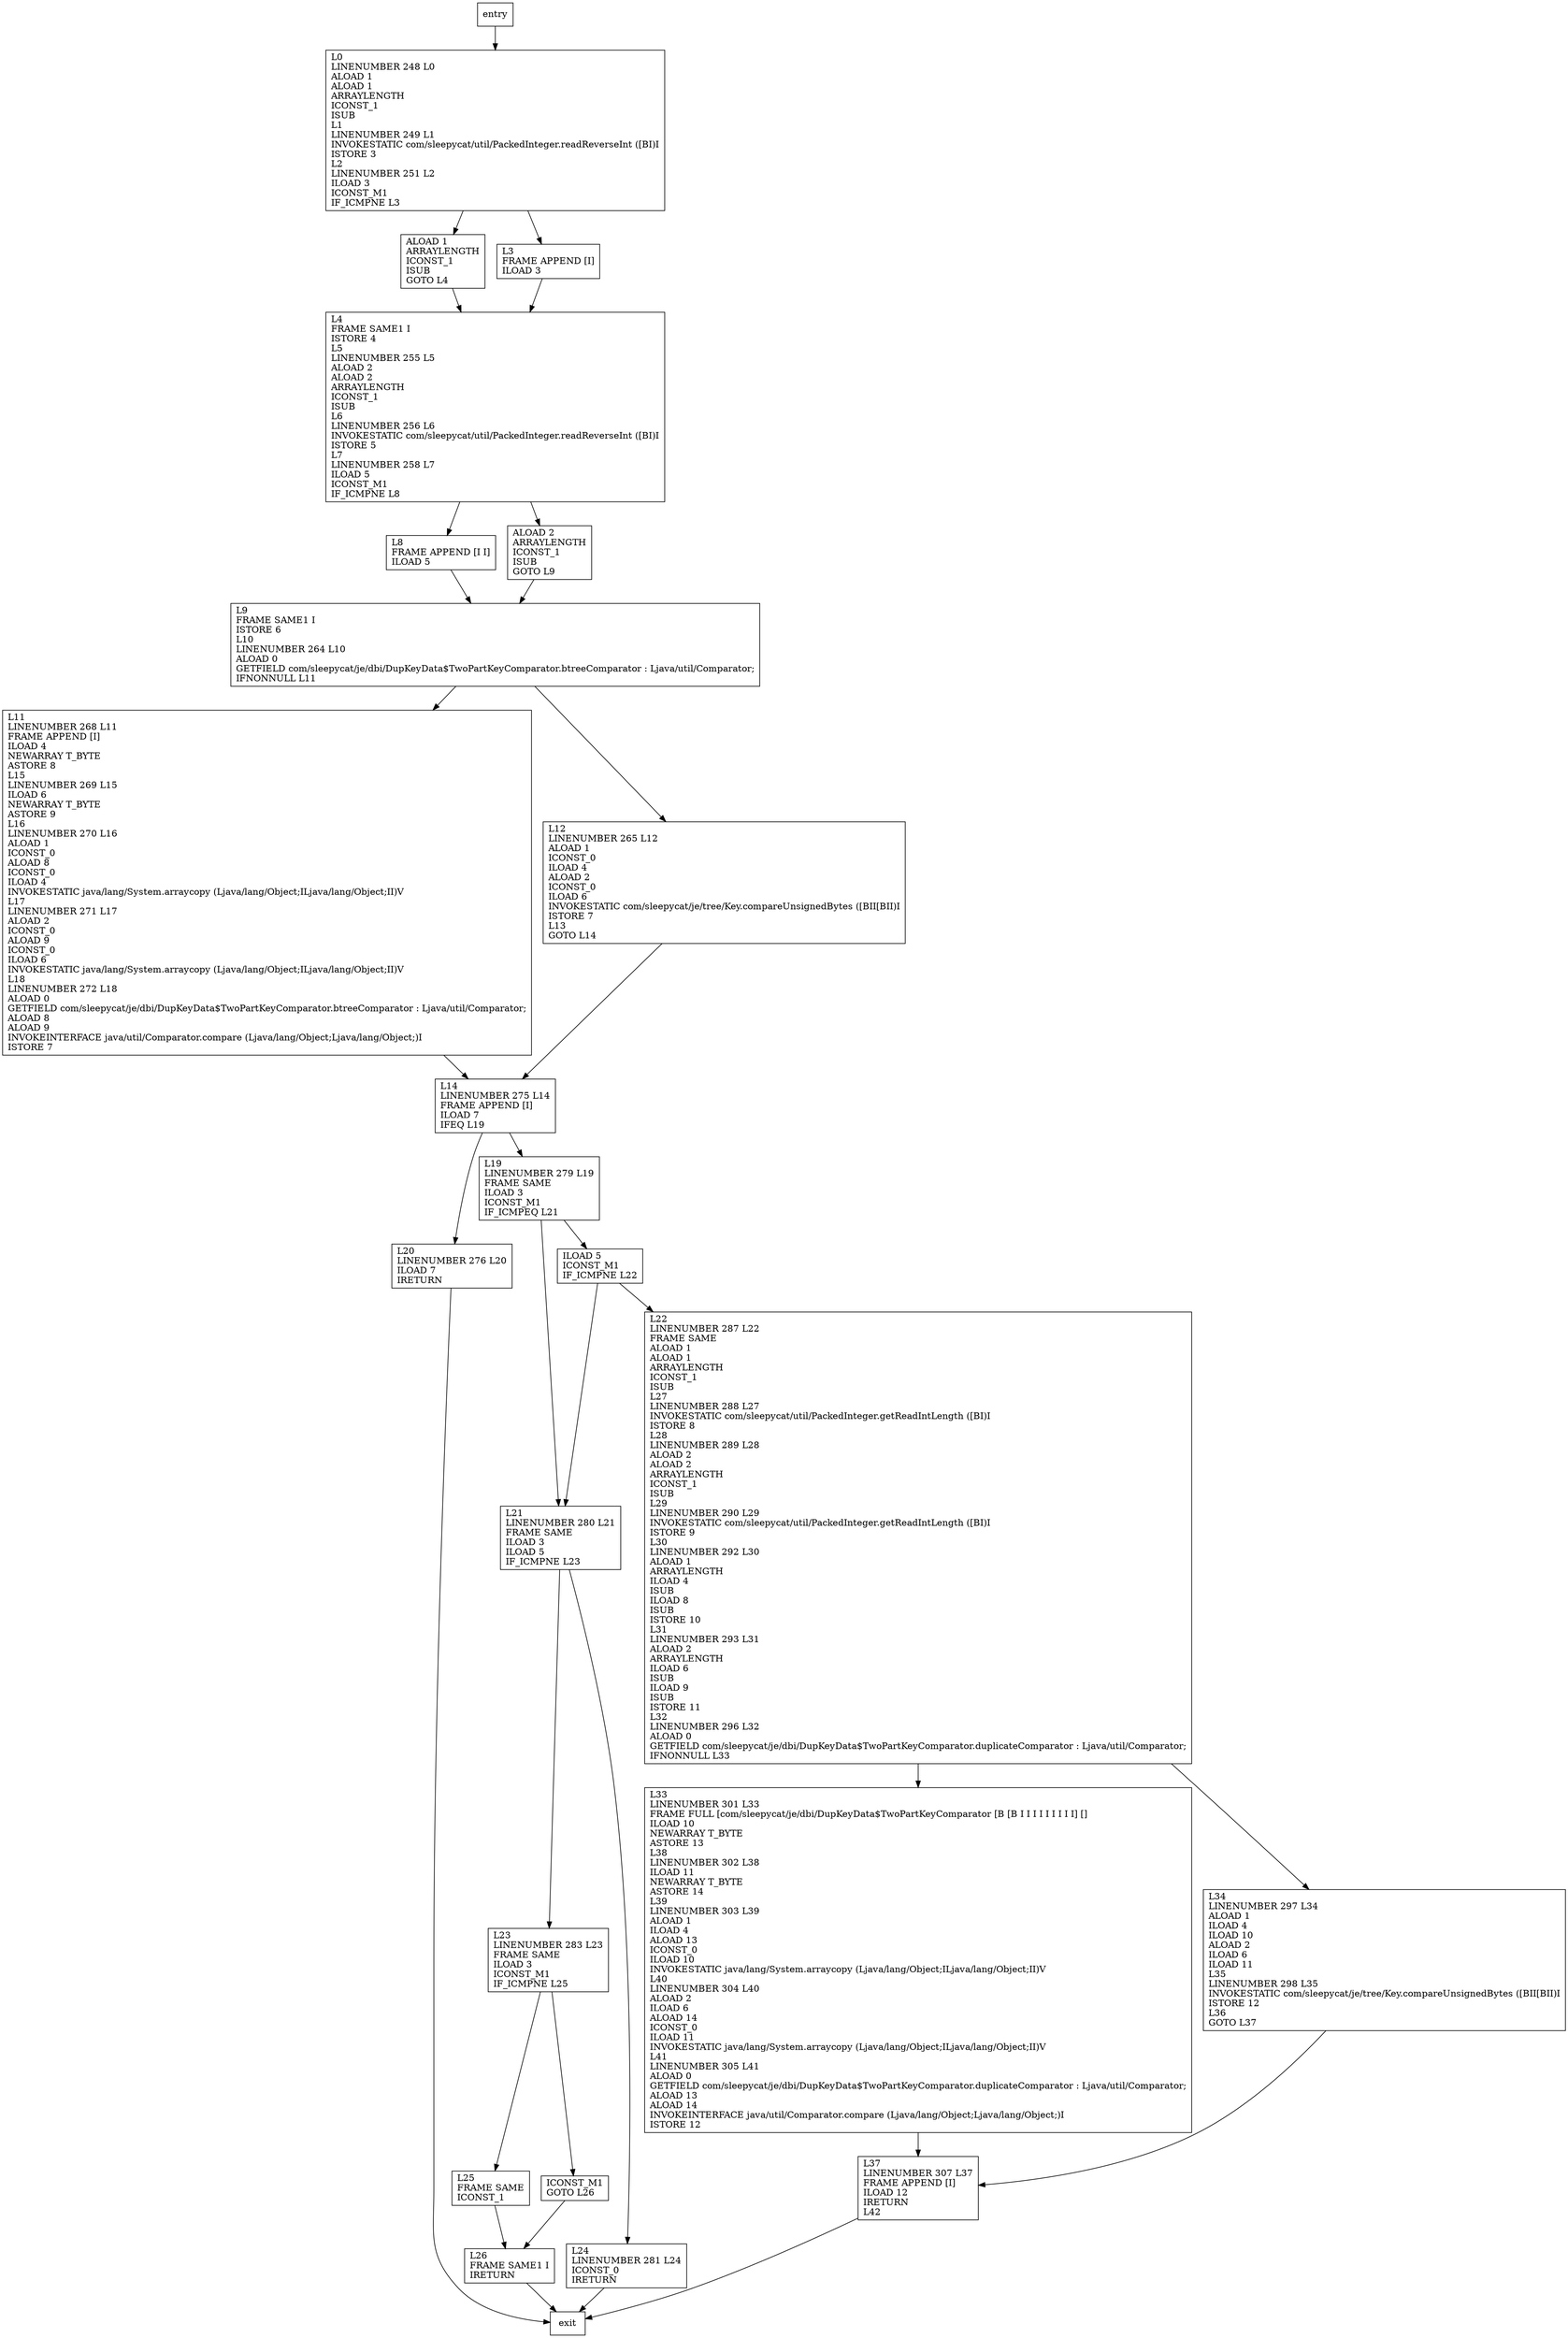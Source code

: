 digraph compare {
node [shape=record];
455840000 [label="L33\lLINENUMBER 301 L33\lFRAME FULL [com/sleepycat/je/dbi/DupKeyData$TwoPartKeyComparator [B [B I I I I I I I I I] []\lILOAD 10\lNEWARRAY T_BYTE\lASTORE 13\lL38\lLINENUMBER 302 L38\lILOAD 11\lNEWARRAY T_BYTE\lASTORE 14\lL39\lLINENUMBER 303 L39\lALOAD 1\lILOAD 4\lALOAD 13\lICONST_0\lILOAD 10\lINVOKESTATIC java/lang/System.arraycopy (Ljava/lang/Object;ILjava/lang/Object;II)V\lL40\lLINENUMBER 304 L40\lALOAD 2\lILOAD 6\lALOAD 14\lICONST_0\lILOAD 11\lINVOKESTATIC java/lang/System.arraycopy (Ljava/lang/Object;ILjava/lang/Object;II)V\lL41\lLINENUMBER 305 L41\lALOAD 0\lGETFIELD com/sleepycat/je/dbi/DupKeyData$TwoPartKeyComparator.duplicateComparator : Ljava/util/Comparator;\lALOAD 13\lALOAD 14\lINVOKEINTERFACE java/util/Comparator.compare (Ljava/lang/Object;Ljava/lang/Object;)I\lISTORE 12\l"];
2020755185 [label="L11\lLINENUMBER 268 L11\lFRAME APPEND [I]\lILOAD 4\lNEWARRAY T_BYTE\lASTORE 8\lL15\lLINENUMBER 269 L15\lILOAD 6\lNEWARRAY T_BYTE\lASTORE 9\lL16\lLINENUMBER 270 L16\lALOAD 1\lICONST_0\lALOAD 8\lICONST_0\lILOAD 4\lINVOKESTATIC java/lang/System.arraycopy (Ljava/lang/Object;ILjava/lang/Object;II)V\lL17\lLINENUMBER 271 L17\lALOAD 2\lICONST_0\lALOAD 9\lICONST_0\lILOAD 6\lINVOKESTATIC java/lang/System.arraycopy (Ljava/lang/Object;ILjava/lang/Object;II)V\lL18\lLINENUMBER 272 L18\lALOAD 0\lGETFIELD com/sleepycat/je/dbi/DupKeyData$TwoPartKeyComparator.btreeComparator : Ljava/util/Comparator;\lALOAD 8\lALOAD 9\lINVOKEINTERFACE java/util/Comparator.compare (Ljava/lang/Object;Ljava/lang/Object;)I\lISTORE 7\l"];
1286394487 [label="L34\lLINENUMBER 297 L34\lALOAD 1\lILOAD 4\lILOAD 10\lALOAD 2\lILOAD 6\lILOAD 11\lL35\lLINENUMBER 298 L35\lINVOKESTATIC com/sleepycat/je/tree/Key.compareUnsignedBytes ([BII[BII)I\lISTORE 12\lL36\lGOTO L37\l"];
1158070002 [label="L23\lLINENUMBER 283 L23\lFRAME SAME\lILOAD 3\lICONST_M1\lIF_ICMPNE L25\l"];
1233373800 [label="L25\lFRAME SAME\lICONST_1\l"];
677089772 [label="L20\lLINENUMBER 276 L20\lILOAD 7\lIRETURN\l"];
252236140 [label="L8\lFRAME APPEND [I I]\lILOAD 5\l"];
661585688 [label="L24\lLINENUMBER 281 L24\lICONST_0\lIRETURN\l"];
243769388 [label="L4\lFRAME SAME1 I\lISTORE 4\lL5\lLINENUMBER 255 L5\lALOAD 2\lALOAD 2\lARRAYLENGTH\lICONST_1\lISUB\lL6\lLINENUMBER 256 L6\lINVOKESTATIC com/sleepycat/util/PackedInteger.readReverseInt ([BI)I\lISTORE 5\lL7\lLINENUMBER 258 L7\lILOAD 5\lICONST_M1\lIF_ICMPNE L8\l"];
5318447 [label="L0\lLINENUMBER 248 L0\lALOAD 1\lALOAD 1\lARRAYLENGTH\lICONST_1\lISUB\lL1\lLINENUMBER 249 L1\lINVOKESTATIC com/sleepycat/util/PackedInteger.readReverseInt ([BI)I\lISTORE 3\lL2\lLINENUMBER 251 L2\lILOAD 3\lICONST_M1\lIF_ICMPNE L3\l"];
1405391799 [label="ALOAD 1\lARRAYLENGTH\lICONST_1\lISUB\lGOTO L4\l"];
1259600873 [label="L12\lLINENUMBER 265 L12\lALOAD 1\lICONST_0\lILOAD 4\lALOAD 2\lICONST_0\lILOAD 6\lINVOKESTATIC com/sleepycat/je/tree/Key.compareUnsignedBytes ([BII[BII)I\lISTORE 7\lL13\lGOTO L14\l"];
132552332 [label="ALOAD 2\lARRAYLENGTH\lICONST_1\lISUB\lGOTO L9\l"];
713393023 [label="L37\lLINENUMBER 307 L37\lFRAME APPEND [I]\lILOAD 12\lIRETURN\lL42\l"];
1114906584 [label="L21\lLINENUMBER 280 L21\lFRAME SAME\lILOAD 3\lILOAD 5\lIF_ICMPNE L23\l"];
1386957245 [label="L3\lFRAME APPEND [I]\lILOAD 3\l"];
2093211950 [label="L19\lLINENUMBER 279 L19\lFRAME SAME\lILOAD 3\lICONST_M1\lIF_ICMPEQ L21\l"];
834169634 [label="L14\lLINENUMBER 275 L14\lFRAME APPEND [I]\lILOAD 7\lIFEQ L19\l"];
2024186385 [label="L9\lFRAME SAME1 I\lISTORE 6\lL10\lLINENUMBER 264 L10\lALOAD 0\lGETFIELD com/sleepycat/je/dbi/DupKeyData$TwoPartKeyComparator.btreeComparator : Ljava/util/Comparator;\lIFNONNULL L11\l"];
1819000452 [label="ICONST_M1\lGOTO L26\l"];
1397674092 [label="L22\lLINENUMBER 287 L22\lFRAME SAME\lALOAD 1\lALOAD 1\lARRAYLENGTH\lICONST_1\lISUB\lL27\lLINENUMBER 288 L27\lINVOKESTATIC com/sleepycat/util/PackedInteger.getReadIntLength ([BI)I\lISTORE 8\lL28\lLINENUMBER 289 L28\lALOAD 2\lALOAD 2\lARRAYLENGTH\lICONST_1\lISUB\lL29\lLINENUMBER 290 L29\lINVOKESTATIC com/sleepycat/util/PackedInteger.getReadIntLength ([BI)I\lISTORE 9\lL30\lLINENUMBER 292 L30\lALOAD 1\lARRAYLENGTH\lILOAD 4\lISUB\lILOAD 8\lISUB\lISTORE 10\lL31\lLINENUMBER 293 L31\lALOAD 2\lARRAYLENGTH\lILOAD 6\lISUB\lILOAD 9\lISUB\lISTORE 11\lL32\lLINENUMBER 296 L32\lALOAD 0\lGETFIELD com/sleepycat/je/dbi/DupKeyData$TwoPartKeyComparator.duplicateComparator : Ljava/util/Comparator;\lIFNONNULL L33\l"];
820481487 [label="ILOAD 5\lICONST_M1\lIF_ICMPNE L22\l"];
1009588782 [label="L26\lFRAME SAME1 I\lIRETURN\l"];
entry;
exit;
2020755185 -> 834169634
1286394487 -> 713393023
1233373800 -> 1009588782
677089772 -> exit
243769388 -> 252236140
243769388 -> 132552332
1405391799 -> 243769388
1259600873 -> 834169634
132552332 -> 2024186385
1114906584 -> 1158070002
1114906584 -> 661585688
1386957245 -> 243769388
2093211950 -> 1114906584
2093211950 -> 820481487
2024186385 -> 2020755185
2024186385 -> 1259600873
1397674092 -> 455840000
1397674092 -> 1286394487
820481487 -> 1114906584
820481487 -> 1397674092
455840000 -> 713393023
1158070002 -> 1233373800
1158070002 -> 1819000452
252236140 -> 2024186385
661585688 -> exit
5318447 -> 1386957245
5318447 -> 1405391799
713393023 -> exit
entry -> 5318447
834169634 -> 2093211950
834169634 -> 677089772
1819000452 -> 1009588782
1009588782 -> exit
}
